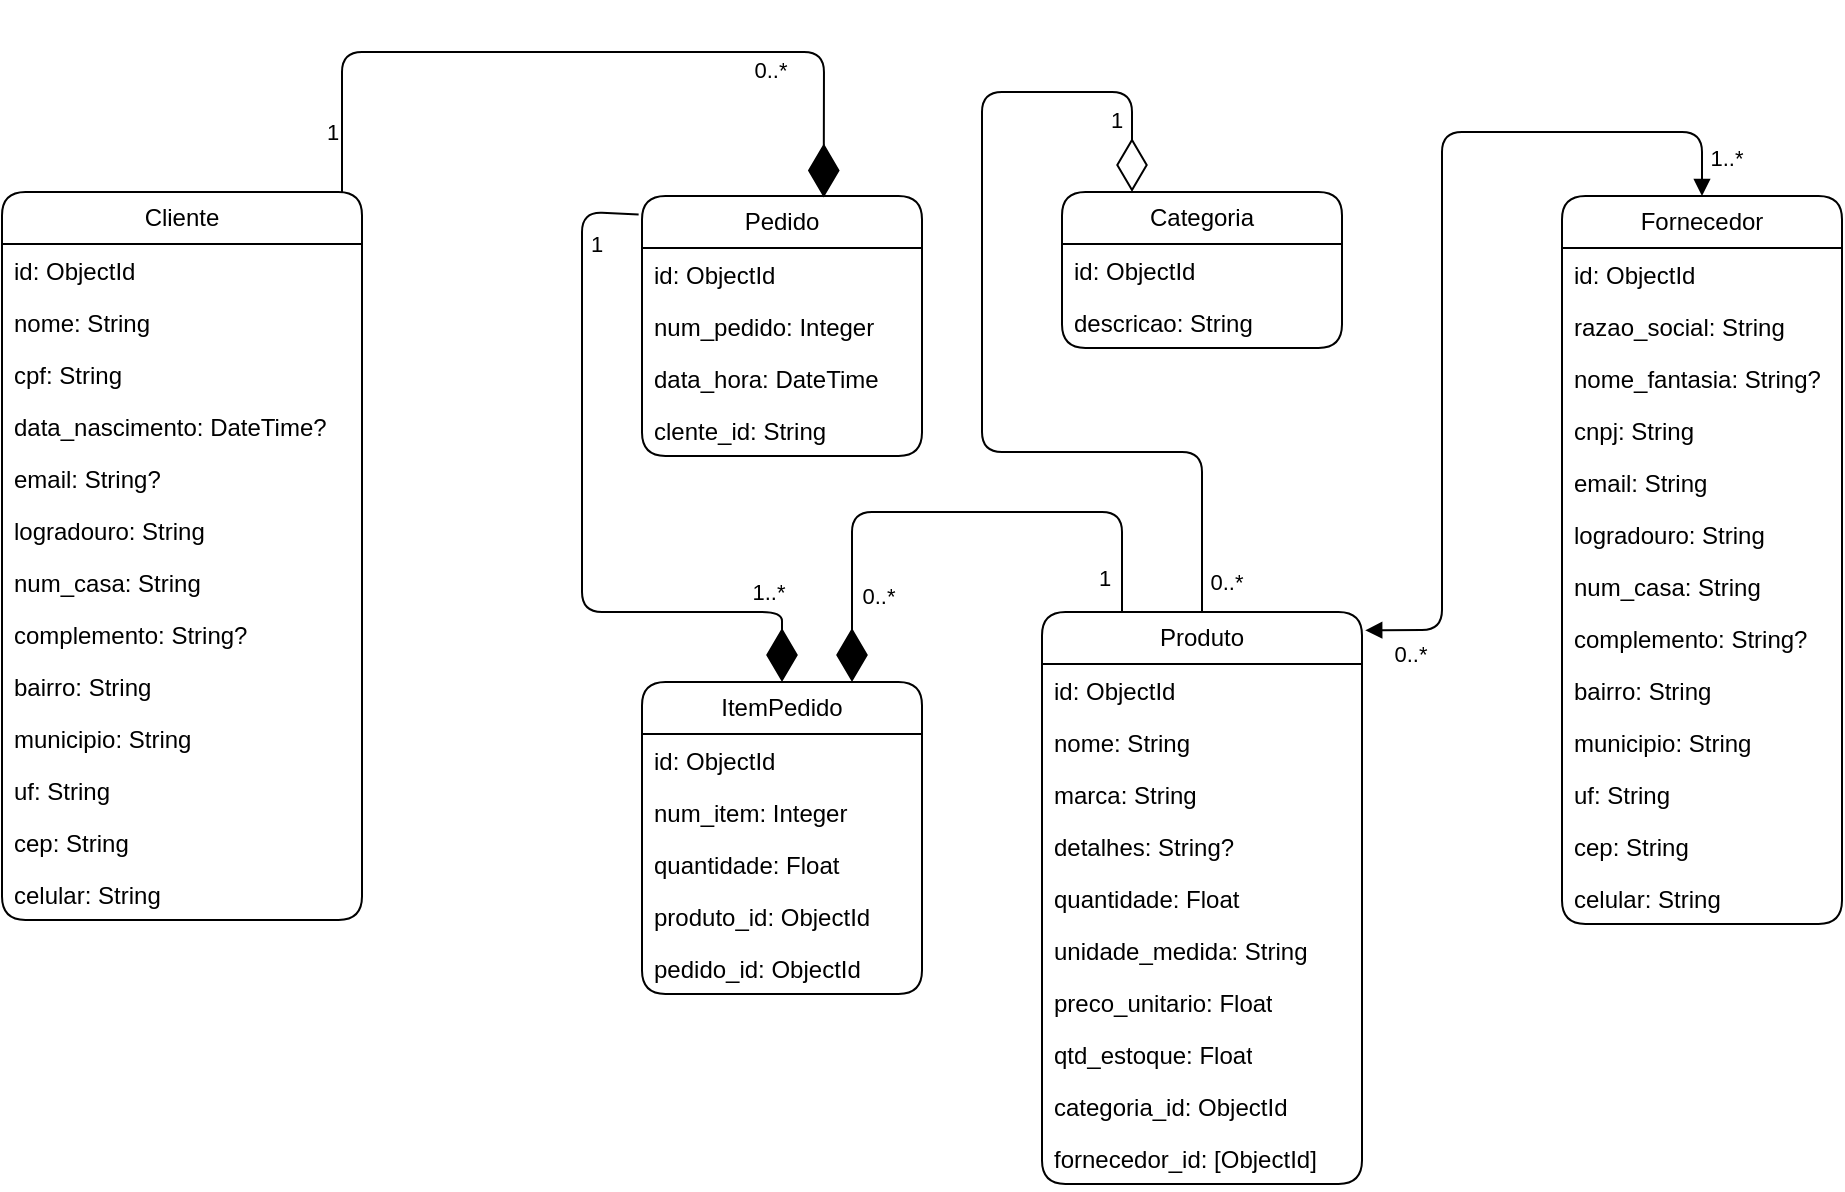 <mxfile>
    <diagram id="u6-i1CXWQgjV4NB_xum5" name="Page-1">
        <mxGraphModel dx="1824" dy="906" grid="1" gridSize="10" guides="1" tooltips="1" connect="1" arrows="1" fold="1" page="1" pageScale="1" pageWidth="850" pageHeight="1100" math="0" shadow="0">
            <root>
                <mxCell id="0"/>
                <mxCell id="1" parent="0"/>
                <mxCell id="7" value="Cliente" style="swimlane;fontStyle=0;childLayout=stackLayout;horizontal=1;startSize=26;fillColor=none;horizontalStack=0;resizeParent=1;resizeParentMax=0;resizeLast=0;collapsible=1;marginBottom=0;whiteSpace=wrap;html=1;rounded=1;" vertex="1" parent="1">
                    <mxGeometry x="70" y="150" width="180" height="364" as="geometry"/>
                </mxCell>
                <mxCell id="8" value="id: ObjectId" style="text;strokeColor=none;fillColor=none;align=left;verticalAlign=top;spacingLeft=4;spacingRight=4;overflow=hidden;rotatable=0;points=[[0,0.5],[1,0.5]];portConstraint=eastwest;whiteSpace=wrap;html=1;rounded=1;" vertex="1" parent="7">
                    <mxGeometry y="26" width="180" height="26" as="geometry"/>
                </mxCell>
                <mxCell id="9" value="nome: String" style="text;strokeColor=none;fillColor=none;align=left;verticalAlign=top;spacingLeft=4;spacingRight=4;overflow=hidden;rotatable=0;points=[[0,0.5],[1,0.5]];portConstraint=eastwest;whiteSpace=wrap;html=1;rounded=1;" vertex="1" parent="7">
                    <mxGeometry y="52" width="180" height="26" as="geometry"/>
                </mxCell>
                <mxCell id="10" value="cpf: String" style="text;strokeColor=none;fillColor=none;align=left;verticalAlign=top;spacingLeft=4;spacingRight=4;overflow=hidden;rotatable=0;points=[[0,0.5],[1,0.5]];portConstraint=eastwest;whiteSpace=wrap;html=1;rounded=1;" vertex="1" parent="7">
                    <mxGeometry y="78" width="180" height="26" as="geometry"/>
                </mxCell>
                <mxCell id="15" value="data_nascimento: DateTime?" style="text;strokeColor=none;fillColor=none;align=left;verticalAlign=top;spacingLeft=4;spacingRight=4;overflow=hidden;rotatable=0;points=[[0,0.5],[1,0.5]];portConstraint=eastwest;whiteSpace=wrap;html=1;rounded=1;" vertex="1" parent="7">
                    <mxGeometry y="104" width="180" height="26" as="geometry"/>
                </mxCell>
                <mxCell id="16" value="email: String?" style="text;strokeColor=none;fillColor=none;align=left;verticalAlign=top;spacingLeft=4;spacingRight=4;overflow=hidden;rotatable=0;points=[[0,0.5],[1,0.5]];portConstraint=eastwest;whiteSpace=wrap;html=1;rounded=1;" vertex="1" parent="7">
                    <mxGeometry y="130" width="180" height="26" as="geometry"/>
                </mxCell>
                <mxCell id="17" value="logradouro: String" style="text;strokeColor=none;fillColor=none;align=left;verticalAlign=top;spacingLeft=4;spacingRight=4;overflow=hidden;rotatable=0;points=[[0,0.5],[1,0.5]];portConstraint=eastwest;whiteSpace=wrap;html=1;rounded=1;" vertex="1" parent="7">
                    <mxGeometry y="156" width="180" height="26" as="geometry"/>
                </mxCell>
                <mxCell id="18" value="num_casa: String" style="text;strokeColor=none;fillColor=none;align=left;verticalAlign=top;spacingLeft=4;spacingRight=4;overflow=hidden;rotatable=0;points=[[0,0.5],[1,0.5]];portConstraint=eastwest;whiteSpace=wrap;html=1;rounded=1;" vertex="1" parent="7">
                    <mxGeometry y="182" width="180" height="26" as="geometry"/>
                </mxCell>
                <mxCell id="19" value="complemento: String?" style="text;strokeColor=none;fillColor=none;align=left;verticalAlign=top;spacingLeft=4;spacingRight=4;overflow=hidden;rotatable=0;points=[[0,0.5],[1,0.5]];portConstraint=eastwest;whiteSpace=wrap;html=1;rounded=1;" vertex="1" parent="7">
                    <mxGeometry y="208" width="180" height="26" as="geometry"/>
                </mxCell>
                <mxCell id="20" value="bairro: String" style="text;strokeColor=none;fillColor=none;align=left;verticalAlign=top;spacingLeft=4;spacingRight=4;overflow=hidden;rotatable=0;points=[[0,0.5],[1,0.5]];portConstraint=eastwest;whiteSpace=wrap;html=1;rounded=1;" vertex="1" parent="7">
                    <mxGeometry y="234" width="180" height="26" as="geometry"/>
                </mxCell>
                <mxCell id="21" value="municipio: String" style="text;strokeColor=none;fillColor=none;align=left;verticalAlign=top;spacingLeft=4;spacingRight=4;overflow=hidden;rotatable=0;points=[[0,0.5],[1,0.5]];portConstraint=eastwest;whiteSpace=wrap;html=1;rounded=1;" vertex="1" parent="7">
                    <mxGeometry y="260" width="180" height="26" as="geometry"/>
                </mxCell>
                <mxCell id="22" value="uf: String" style="text;strokeColor=none;fillColor=none;align=left;verticalAlign=top;spacingLeft=4;spacingRight=4;overflow=hidden;rotatable=0;points=[[0,0.5],[1,0.5]];portConstraint=eastwest;whiteSpace=wrap;html=1;rounded=1;" vertex="1" parent="7">
                    <mxGeometry y="286" width="180" height="26" as="geometry"/>
                </mxCell>
                <mxCell id="23" value="cep: String" style="text;strokeColor=none;fillColor=none;align=left;verticalAlign=top;spacingLeft=4;spacingRight=4;overflow=hidden;rotatable=0;points=[[0,0.5],[1,0.5]];portConstraint=eastwest;whiteSpace=wrap;html=1;rounded=1;" vertex="1" parent="7">
                    <mxGeometry y="312" width="180" height="26" as="geometry"/>
                </mxCell>
                <mxCell id="24" value="celular: String" style="text;strokeColor=none;fillColor=none;align=left;verticalAlign=top;spacingLeft=4;spacingRight=4;overflow=hidden;rotatable=0;points=[[0,0.5],[1,0.5]];portConstraint=eastwest;whiteSpace=wrap;html=1;rounded=1;" vertex="1" parent="7">
                    <mxGeometry y="338" width="180" height="26" as="geometry"/>
                </mxCell>
                <mxCell id="25" value="Pedido" style="swimlane;fontStyle=0;childLayout=stackLayout;horizontal=1;startSize=26;fillColor=none;horizontalStack=0;resizeParent=1;resizeParentMax=0;resizeLast=0;collapsible=1;marginBottom=0;whiteSpace=wrap;html=1;rounded=1;" vertex="1" parent="1">
                    <mxGeometry x="390" y="152" width="140" height="130" as="geometry"/>
                </mxCell>
                <mxCell id="26" value="id: ObjectId" style="text;strokeColor=none;fillColor=none;align=left;verticalAlign=top;spacingLeft=4;spacingRight=4;overflow=hidden;rotatable=0;points=[[0,0.5],[1,0.5]];portConstraint=eastwest;whiteSpace=wrap;html=1;rounded=1;" vertex="1" parent="25">
                    <mxGeometry y="26" width="140" height="26" as="geometry"/>
                </mxCell>
                <mxCell id="27" value="num_pedido: Integer" style="text;strokeColor=none;fillColor=none;align=left;verticalAlign=top;spacingLeft=4;spacingRight=4;overflow=hidden;rotatable=0;points=[[0,0.5],[1,0.5]];portConstraint=eastwest;whiteSpace=wrap;html=1;rounded=1;" vertex="1" parent="25">
                    <mxGeometry y="52" width="140" height="26" as="geometry"/>
                </mxCell>
                <mxCell id="28" value="data_hora: DateTime" style="text;strokeColor=none;fillColor=none;align=left;verticalAlign=top;spacingLeft=4;spacingRight=4;overflow=hidden;rotatable=0;points=[[0,0.5],[1,0.5]];portConstraint=eastwest;whiteSpace=wrap;html=1;rounded=1;" vertex="1" parent="25">
                    <mxGeometry y="78" width="140" height="26" as="geometry"/>
                </mxCell>
                <mxCell id="29" value="clente_id: String" style="text;strokeColor=none;fillColor=none;align=left;verticalAlign=top;spacingLeft=4;spacingRight=4;overflow=hidden;rotatable=0;points=[[0,0.5],[1,0.5]];portConstraint=eastwest;whiteSpace=wrap;html=1;rounded=1;" vertex="1" parent="25">
                    <mxGeometry y="104" width="140" height="26" as="geometry"/>
                </mxCell>
                <mxCell id="31" value="ItemPedido" style="swimlane;fontStyle=0;childLayout=stackLayout;horizontal=1;startSize=26;fillColor=none;horizontalStack=0;resizeParent=1;resizeParentMax=0;resizeLast=0;collapsible=1;marginBottom=0;whiteSpace=wrap;html=1;rounded=1;" vertex="1" parent="1">
                    <mxGeometry x="390" y="395" width="140" height="156" as="geometry"/>
                </mxCell>
                <mxCell id="32" value="id: ObjectId" style="text;strokeColor=none;fillColor=none;align=left;verticalAlign=top;spacingLeft=4;spacingRight=4;overflow=hidden;rotatable=0;points=[[0,0.5],[1,0.5]];portConstraint=eastwest;whiteSpace=wrap;html=1;rounded=1;" vertex="1" parent="31">
                    <mxGeometry y="26" width="140" height="26" as="geometry"/>
                </mxCell>
                <mxCell id="33" value="num_item: Integer" style="text;strokeColor=none;fillColor=none;align=left;verticalAlign=top;spacingLeft=4;spacingRight=4;overflow=hidden;rotatable=0;points=[[0,0.5],[1,0.5]];portConstraint=eastwest;whiteSpace=wrap;html=1;rounded=1;" vertex="1" parent="31">
                    <mxGeometry y="52" width="140" height="26" as="geometry"/>
                </mxCell>
                <mxCell id="34" value="quantidade: Float" style="text;strokeColor=none;fillColor=none;align=left;verticalAlign=top;spacingLeft=4;spacingRight=4;overflow=hidden;rotatable=0;points=[[0,0.5],[1,0.5]];portConstraint=eastwest;whiteSpace=wrap;html=1;rounded=1;" vertex="1" parent="31">
                    <mxGeometry y="78" width="140" height="26" as="geometry"/>
                </mxCell>
                <mxCell id="35" value="produto_id: ObjectId" style="text;strokeColor=none;fillColor=none;align=left;verticalAlign=top;spacingLeft=4;spacingRight=4;overflow=hidden;rotatable=0;points=[[0,0.5],[1,0.5]];portConstraint=eastwest;whiteSpace=wrap;html=1;rounded=1;" vertex="1" parent="31">
                    <mxGeometry y="104" width="140" height="26" as="geometry"/>
                </mxCell>
                <mxCell id="36" value="pedido_id: ObjectId" style="text;strokeColor=none;fillColor=none;align=left;verticalAlign=top;spacingLeft=4;spacingRight=4;overflow=hidden;rotatable=0;points=[[0,0.5],[1,0.5]];portConstraint=eastwest;whiteSpace=wrap;html=1;rounded=1;" vertex="1" parent="31">
                    <mxGeometry y="130" width="140" height="26" as="geometry"/>
                </mxCell>
                <mxCell id="37" value="Produto" style="swimlane;fontStyle=0;childLayout=stackLayout;horizontal=1;startSize=26;fillColor=none;horizontalStack=0;resizeParent=1;resizeParentMax=0;resizeLast=0;collapsible=1;marginBottom=0;whiteSpace=wrap;html=1;rounded=1;" vertex="1" parent="1">
                    <mxGeometry x="590" y="360" width="160" height="286" as="geometry"/>
                </mxCell>
                <mxCell id="38" value="id: ObjectId" style="text;strokeColor=none;fillColor=none;align=left;verticalAlign=top;spacingLeft=4;spacingRight=4;overflow=hidden;rotatable=0;points=[[0,0.5],[1,0.5]];portConstraint=eastwest;whiteSpace=wrap;html=1;rounded=1;" vertex="1" parent="37">
                    <mxGeometry y="26" width="160" height="26" as="geometry"/>
                </mxCell>
                <mxCell id="39" value="nome: String" style="text;strokeColor=none;fillColor=none;align=left;verticalAlign=top;spacingLeft=4;spacingRight=4;overflow=hidden;rotatable=0;points=[[0,0.5],[1,0.5]];portConstraint=eastwest;whiteSpace=wrap;html=1;rounded=1;" vertex="1" parent="37">
                    <mxGeometry y="52" width="160" height="26" as="geometry"/>
                </mxCell>
                <mxCell id="40" value="marca: String" style="text;strokeColor=none;fillColor=none;align=left;verticalAlign=top;spacingLeft=4;spacingRight=4;overflow=hidden;rotatable=0;points=[[0,0.5],[1,0.5]];portConstraint=eastwest;whiteSpace=wrap;html=1;rounded=1;" vertex="1" parent="37">
                    <mxGeometry y="78" width="160" height="26" as="geometry"/>
                </mxCell>
                <mxCell id="41" value="detalhes: String?" style="text;strokeColor=none;fillColor=none;align=left;verticalAlign=top;spacingLeft=4;spacingRight=4;overflow=hidden;rotatable=0;points=[[0,0.5],[1,0.5]];portConstraint=eastwest;whiteSpace=wrap;html=1;rounded=1;" vertex="1" parent="37">
                    <mxGeometry y="104" width="160" height="26" as="geometry"/>
                </mxCell>
                <mxCell id="42" value="quantidade: Float" style="text;strokeColor=none;fillColor=none;align=left;verticalAlign=top;spacingLeft=4;spacingRight=4;overflow=hidden;rotatable=0;points=[[0,0.5],[1,0.5]];portConstraint=eastwest;whiteSpace=wrap;html=1;rounded=1;" vertex="1" parent="37">
                    <mxGeometry y="130" width="160" height="26" as="geometry"/>
                </mxCell>
                <mxCell id="43" value="unidade_medida: String" style="text;strokeColor=none;fillColor=none;align=left;verticalAlign=top;spacingLeft=4;spacingRight=4;overflow=hidden;rotatable=0;points=[[0,0.5],[1,0.5]];portConstraint=eastwest;whiteSpace=wrap;html=1;rounded=1;" vertex="1" parent="37">
                    <mxGeometry y="156" width="160" height="26" as="geometry"/>
                </mxCell>
                <mxCell id="44" value="preco_unitario: Float" style="text;strokeColor=none;fillColor=none;align=left;verticalAlign=top;spacingLeft=4;spacingRight=4;overflow=hidden;rotatable=0;points=[[0,0.5],[1,0.5]];portConstraint=eastwest;whiteSpace=wrap;html=1;rounded=1;" vertex="1" parent="37">
                    <mxGeometry y="182" width="160" height="26" as="geometry"/>
                </mxCell>
                <mxCell id="45" value="qtd_estoque: Float" style="text;strokeColor=none;fillColor=none;align=left;verticalAlign=top;spacingLeft=4;spacingRight=4;overflow=hidden;rotatable=0;points=[[0,0.5],[1,0.5]];portConstraint=eastwest;whiteSpace=wrap;html=1;rounded=1;" vertex="1" parent="37">
                    <mxGeometry y="208" width="160" height="26" as="geometry"/>
                </mxCell>
                <mxCell id="46" value="categoria_id: ObjectId" style="text;strokeColor=none;fillColor=none;align=left;verticalAlign=top;spacingLeft=4;spacingRight=4;overflow=hidden;rotatable=0;points=[[0,0.5],[1,0.5]];portConstraint=eastwest;whiteSpace=wrap;html=1;rounded=1;" vertex="1" parent="37">
                    <mxGeometry y="234" width="160" height="26" as="geometry"/>
                </mxCell>
                <mxCell id="47" value="fornecedor_id: [ObjectId]" style="text;strokeColor=none;fillColor=none;align=left;verticalAlign=top;spacingLeft=4;spacingRight=4;overflow=hidden;rotatable=0;points=[[0,0.5],[1,0.5]];portConstraint=eastwest;whiteSpace=wrap;html=1;rounded=1;" vertex="1" parent="37">
                    <mxGeometry y="260" width="160" height="26" as="geometry"/>
                </mxCell>
                <mxCell id="52" value="Categoria" style="swimlane;fontStyle=0;childLayout=stackLayout;horizontal=1;startSize=26;fillColor=none;horizontalStack=0;resizeParent=1;resizeParentMax=0;resizeLast=0;collapsible=1;marginBottom=0;whiteSpace=wrap;html=1;rounded=1;" vertex="1" parent="1">
                    <mxGeometry x="600" y="150" width="140" height="78" as="geometry"/>
                </mxCell>
                <mxCell id="53" value="id: ObjectId" style="text;strokeColor=none;fillColor=none;align=left;verticalAlign=top;spacingLeft=4;spacingRight=4;overflow=hidden;rotatable=0;points=[[0,0.5],[1,0.5]];portConstraint=eastwest;whiteSpace=wrap;html=1;rounded=1;" vertex="1" parent="52">
                    <mxGeometry y="26" width="140" height="26" as="geometry"/>
                </mxCell>
                <mxCell id="54" value="descricao: String" style="text;strokeColor=none;fillColor=none;align=left;verticalAlign=top;spacingLeft=4;spacingRight=4;overflow=hidden;rotatable=0;points=[[0,0.5],[1,0.5]];portConstraint=eastwest;whiteSpace=wrap;html=1;rounded=1;" vertex="1" parent="52">
                    <mxGeometry y="52" width="140" height="26" as="geometry"/>
                </mxCell>
                <mxCell id="56" value="Fornecedor" style="swimlane;fontStyle=0;childLayout=stackLayout;horizontal=1;startSize=26;fillColor=none;horizontalStack=0;resizeParent=1;resizeParentMax=0;resizeLast=0;collapsible=1;marginBottom=0;whiteSpace=wrap;html=1;rounded=1;" vertex="1" parent="1">
                    <mxGeometry x="850" y="152" width="140" height="364" as="geometry"/>
                </mxCell>
                <mxCell id="57" value="id: ObjectId" style="text;strokeColor=none;fillColor=none;align=left;verticalAlign=top;spacingLeft=4;spacingRight=4;overflow=hidden;rotatable=0;points=[[0,0.5],[1,0.5]];portConstraint=eastwest;whiteSpace=wrap;html=1;rounded=1;" vertex="1" parent="56">
                    <mxGeometry y="26" width="140" height="26" as="geometry"/>
                </mxCell>
                <mxCell id="58" value="razao_social: String" style="text;strokeColor=none;fillColor=none;align=left;verticalAlign=top;spacingLeft=4;spacingRight=4;overflow=hidden;rotatable=0;points=[[0,0.5],[1,0.5]];portConstraint=eastwest;whiteSpace=wrap;html=1;rounded=1;" vertex="1" parent="56">
                    <mxGeometry y="52" width="140" height="26" as="geometry"/>
                </mxCell>
                <mxCell id="59" value="nome_fantasia: String?" style="text;strokeColor=none;fillColor=none;align=left;verticalAlign=top;spacingLeft=4;spacingRight=4;overflow=hidden;rotatable=0;points=[[0,0.5],[1,0.5]];portConstraint=eastwest;whiteSpace=wrap;html=1;rounded=1;" vertex="1" parent="56">
                    <mxGeometry y="78" width="140" height="26" as="geometry"/>
                </mxCell>
                <mxCell id="60" value="cnpj: String" style="text;strokeColor=none;fillColor=none;align=left;verticalAlign=top;spacingLeft=4;spacingRight=4;overflow=hidden;rotatable=0;points=[[0,0.5],[1,0.5]];portConstraint=eastwest;whiteSpace=wrap;html=1;rounded=1;" vertex="1" parent="56">
                    <mxGeometry y="104" width="140" height="26" as="geometry"/>
                </mxCell>
                <mxCell id="61" value="email: String" style="text;strokeColor=none;fillColor=none;align=left;verticalAlign=top;spacingLeft=4;spacingRight=4;overflow=hidden;rotatable=0;points=[[0,0.5],[1,0.5]];portConstraint=eastwest;whiteSpace=wrap;html=1;rounded=1;" vertex="1" parent="56">
                    <mxGeometry y="130" width="140" height="26" as="geometry"/>
                </mxCell>
                <mxCell id="62" value="logradouro: String" style="text;strokeColor=none;fillColor=none;align=left;verticalAlign=top;spacingLeft=4;spacingRight=4;overflow=hidden;rotatable=0;points=[[0,0.5],[1,0.5]];portConstraint=eastwest;whiteSpace=wrap;html=1;rounded=1;" vertex="1" parent="56">
                    <mxGeometry y="156" width="140" height="26" as="geometry"/>
                </mxCell>
                <mxCell id="63" value="num_casa: String" style="text;strokeColor=none;fillColor=none;align=left;verticalAlign=top;spacingLeft=4;spacingRight=4;overflow=hidden;rotatable=0;points=[[0,0.5],[1,0.5]];portConstraint=eastwest;whiteSpace=wrap;html=1;rounded=1;" vertex="1" parent="56">
                    <mxGeometry y="182" width="140" height="26" as="geometry"/>
                </mxCell>
                <mxCell id="64" value="complemento: String?" style="text;strokeColor=none;fillColor=none;align=left;verticalAlign=top;spacingLeft=4;spacingRight=4;overflow=hidden;rotatable=0;points=[[0,0.5],[1,0.5]];portConstraint=eastwest;whiteSpace=wrap;html=1;rounded=1;" vertex="1" parent="56">
                    <mxGeometry y="208" width="140" height="26" as="geometry"/>
                </mxCell>
                <mxCell id="65" value="bairro: String" style="text;strokeColor=none;fillColor=none;align=left;verticalAlign=top;spacingLeft=4;spacingRight=4;overflow=hidden;rotatable=0;points=[[0,0.5],[1,0.5]];portConstraint=eastwest;whiteSpace=wrap;html=1;rounded=1;" vertex="1" parent="56">
                    <mxGeometry y="234" width="140" height="26" as="geometry"/>
                </mxCell>
                <mxCell id="66" value="municipio: String" style="text;strokeColor=none;fillColor=none;align=left;verticalAlign=top;spacingLeft=4;spacingRight=4;overflow=hidden;rotatable=0;points=[[0,0.5],[1,0.5]];portConstraint=eastwest;whiteSpace=wrap;html=1;rounded=1;" vertex="1" parent="56">
                    <mxGeometry y="260" width="140" height="26" as="geometry"/>
                </mxCell>
                <mxCell id="67" value="uf: String" style="text;strokeColor=none;fillColor=none;align=left;verticalAlign=top;spacingLeft=4;spacingRight=4;overflow=hidden;rotatable=0;points=[[0,0.5],[1,0.5]];portConstraint=eastwest;whiteSpace=wrap;html=1;rounded=1;" vertex="1" parent="56">
                    <mxGeometry y="286" width="140" height="26" as="geometry"/>
                </mxCell>
                <mxCell id="68" value="cep: String" style="text;strokeColor=none;fillColor=none;align=left;verticalAlign=top;spacingLeft=4;spacingRight=4;overflow=hidden;rotatable=0;points=[[0,0.5],[1,0.5]];portConstraint=eastwest;whiteSpace=wrap;html=1;rounded=1;" vertex="1" parent="56">
                    <mxGeometry y="312" width="140" height="26" as="geometry"/>
                </mxCell>
                <mxCell id="69" value="celular: String" style="text;strokeColor=none;fillColor=none;align=left;verticalAlign=top;spacingLeft=4;spacingRight=4;overflow=hidden;rotatable=0;points=[[0,0.5],[1,0.5]];portConstraint=eastwest;whiteSpace=wrap;html=1;rounded=1;" vertex="1" parent="56">
                    <mxGeometry y="338" width="140" height="26" as="geometry"/>
                </mxCell>
                <mxCell id="70" value="" style="endArrow=diamondThin;endFill=1;endSize=24;html=1;entryX=0.649;entryY=0.006;entryDx=0;entryDy=0;rounded=1;entryPerimeter=0;" edge="1" parent="1" target="25">
                    <mxGeometry width="160" relative="1" as="geometry">
                        <mxPoint x="240" y="150" as="sourcePoint"/>
                        <mxPoint x="490" y="630" as="targetPoint"/>
                        <Array as="points">
                            <mxPoint x="240" y="80"/>
                            <mxPoint x="481" y="80"/>
                        </Array>
                    </mxGeometry>
                </mxCell>
                <mxCell id="73" value="1" style="edgeLabel;html=1;align=center;verticalAlign=middle;resizable=0;points=[];rounded=1;" vertex="1" connectable="0" parent="70">
                    <mxGeometry x="-0.795" relative="1" as="geometry">
                        <mxPoint x="-5" y="9" as="offset"/>
                    </mxGeometry>
                </mxCell>
                <mxCell id="74" value="0..*" style="edgeLabel;html=1;align=center;verticalAlign=middle;resizable=0;points=[];rounded=1;" vertex="1" connectable="0" parent="70">
                    <mxGeometry x="0.391" y="2" relative="1" as="geometry">
                        <mxPoint x="17" y="11" as="offset"/>
                    </mxGeometry>
                </mxCell>
                <mxCell id="75" value="" style="endArrow=diamondThin;endFill=1;endSize=24;html=1;rounded=1;strokeColor=default;exitX=-0.012;exitY=0.071;exitDx=0;exitDy=0;exitPerimeter=0;entryX=0.5;entryY=0;entryDx=0;entryDy=0;" edge="1" parent="1" source="25" target="31">
                    <mxGeometry width="160" relative="1" as="geometry">
                        <mxPoint x="440" y="310" as="sourcePoint"/>
                        <mxPoint x="600" y="310" as="targetPoint"/>
                        <Array as="points">
                            <mxPoint x="360" y="160"/>
                            <mxPoint x="360" y="360"/>
                            <mxPoint x="460" y="360"/>
                        </Array>
                    </mxGeometry>
                </mxCell>
                <mxCell id="76" value="1" style="edgeLabel;html=1;align=center;verticalAlign=middle;resizable=0;points=[];rounded=1;" vertex="1" connectable="0" parent="75">
                    <mxGeometry x="-0.7" y="1" relative="1" as="geometry">
                        <mxPoint x="6" y="-10" as="offset"/>
                    </mxGeometry>
                </mxCell>
                <mxCell id="77" value="1..*" style="edgeLabel;html=1;align=center;verticalAlign=middle;resizable=0;points=[];rounded=1;rotation=0;" vertex="1" connectable="0" parent="75">
                    <mxGeometry x="0.72" relative="1" as="geometry">
                        <mxPoint x="9" y="-10" as="offset"/>
                    </mxGeometry>
                </mxCell>
                <mxCell id="79" value="" style="endArrow=diamondThin;endFill=1;endSize=24;html=1;rounded=1;entryX=0.75;entryY=0;entryDx=0;entryDy=0;exitX=0.25;exitY=0;exitDx=0;exitDy=0;" edge="1" parent="1" source="37" target="31">
                    <mxGeometry width="160" relative="1" as="geometry">
                        <mxPoint x="460" y="300" as="sourcePoint"/>
                        <mxPoint x="620" y="300" as="targetPoint"/>
                        <Array as="points">
                            <mxPoint x="630" y="310"/>
                            <mxPoint x="495" y="310"/>
                        </Array>
                    </mxGeometry>
                </mxCell>
                <mxCell id="80" value="0..*" style="edgeLabel;html=1;align=center;verticalAlign=middle;resizable=0;points=[];rounded=1;" vertex="1" connectable="0" parent="79">
                    <mxGeometry x="0.64" y="1" relative="1" as="geometry">
                        <mxPoint x="12" y="5" as="offset"/>
                    </mxGeometry>
                </mxCell>
                <mxCell id="81" value="1" style="edgeLabel;html=1;align=center;verticalAlign=middle;resizable=0;points=[];rounded=1;" vertex="1" connectable="0" parent="79">
                    <mxGeometry x="-0.644" y="-1" relative="1" as="geometry">
                        <mxPoint x="-10" y="31" as="offset"/>
                    </mxGeometry>
                </mxCell>
                <mxCell id="82" value="" style="endArrow=diamondThin;endFill=0;endSize=24;html=1;rounded=1;entryX=0.25;entryY=0;entryDx=0;entryDy=0;exitX=0.5;exitY=0;exitDx=0;exitDy=0;" edge="1" parent="1" source="37" target="52">
                    <mxGeometry width="160" relative="1" as="geometry">
                        <mxPoint x="700" y="270" as="sourcePoint"/>
                        <mxPoint x="860" y="270" as="targetPoint"/>
                        <Array as="points">
                            <mxPoint x="670" y="280"/>
                            <mxPoint x="560" y="280"/>
                            <mxPoint x="560" y="100"/>
                            <mxPoint x="635" y="100"/>
                        </Array>
                    </mxGeometry>
                </mxCell>
                <mxCell id="83" value="1" style="edgeLabel;html=1;align=center;verticalAlign=middle;resizable=0;points=[];rounded=1;" vertex="1" connectable="0" parent="82">
                    <mxGeometry x="0.853" y="1" relative="1" as="geometry">
                        <mxPoint x="-9" as="offset"/>
                    </mxGeometry>
                </mxCell>
                <mxCell id="84" value="0..*" style="edgeLabel;html=1;align=center;verticalAlign=middle;resizable=0;points=[];rounded=1;" vertex="1" connectable="0" parent="82">
                    <mxGeometry x="-0.937" y="-2" relative="1" as="geometry">
                        <mxPoint x="10" as="offset"/>
                    </mxGeometry>
                </mxCell>
                <mxCell id="85" value="" style="endArrow=block;startArrow=block;endFill=1;startFill=1;html=1;rounded=1;exitX=1.01;exitY=0.032;exitDx=0;exitDy=0;exitPerimeter=0;entryX=0.5;entryY=0;entryDx=0;entryDy=0;" edge="1" parent="1" source="37" target="56">
                    <mxGeometry width="160" relative="1" as="geometry">
                        <mxPoint x="560" y="380" as="sourcePoint"/>
                        <mxPoint x="720" y="380" as="targetPoint"/>
                        <Array as="points">
                            <mxPoint x="790" y="369"/>
                            <mxPoint x="790" y="120"/>
                            <mxPoint x="920" y="120"/>
                        </Array>
                    </mxGeometry>
                </mxCell>
                <mxCell id="86" value="1..*" style="edgeLabel;html=1;align=center;verticalAlign=middle;resizable=0;points=[];rounded=1;" vertex="1" connectable="0" parent="85">
                    <mxGeometry x="-0.911" relative="1" as="geometry">
                        <mxPoint x="160" y="-236" as="offset"/>
                    </mxGeometry>
                </mxCell>
                <mxCell id="87" value="0..*" style="edgeLabel;html=1;align=center;verticalAlign=middle;resizable=0;points=[];rounded=1;" vertex="1" connectable="0" parent="85">
                    <mxGeometry x="-0.903" y="-1" relative="1" as="geometry">
                        <mxPoint y="11" as="offset"/>
                    </mxGeometry>
                </mxCell>
            </root>
        </mxGraphModel>
    </diagram>
</mxfile>